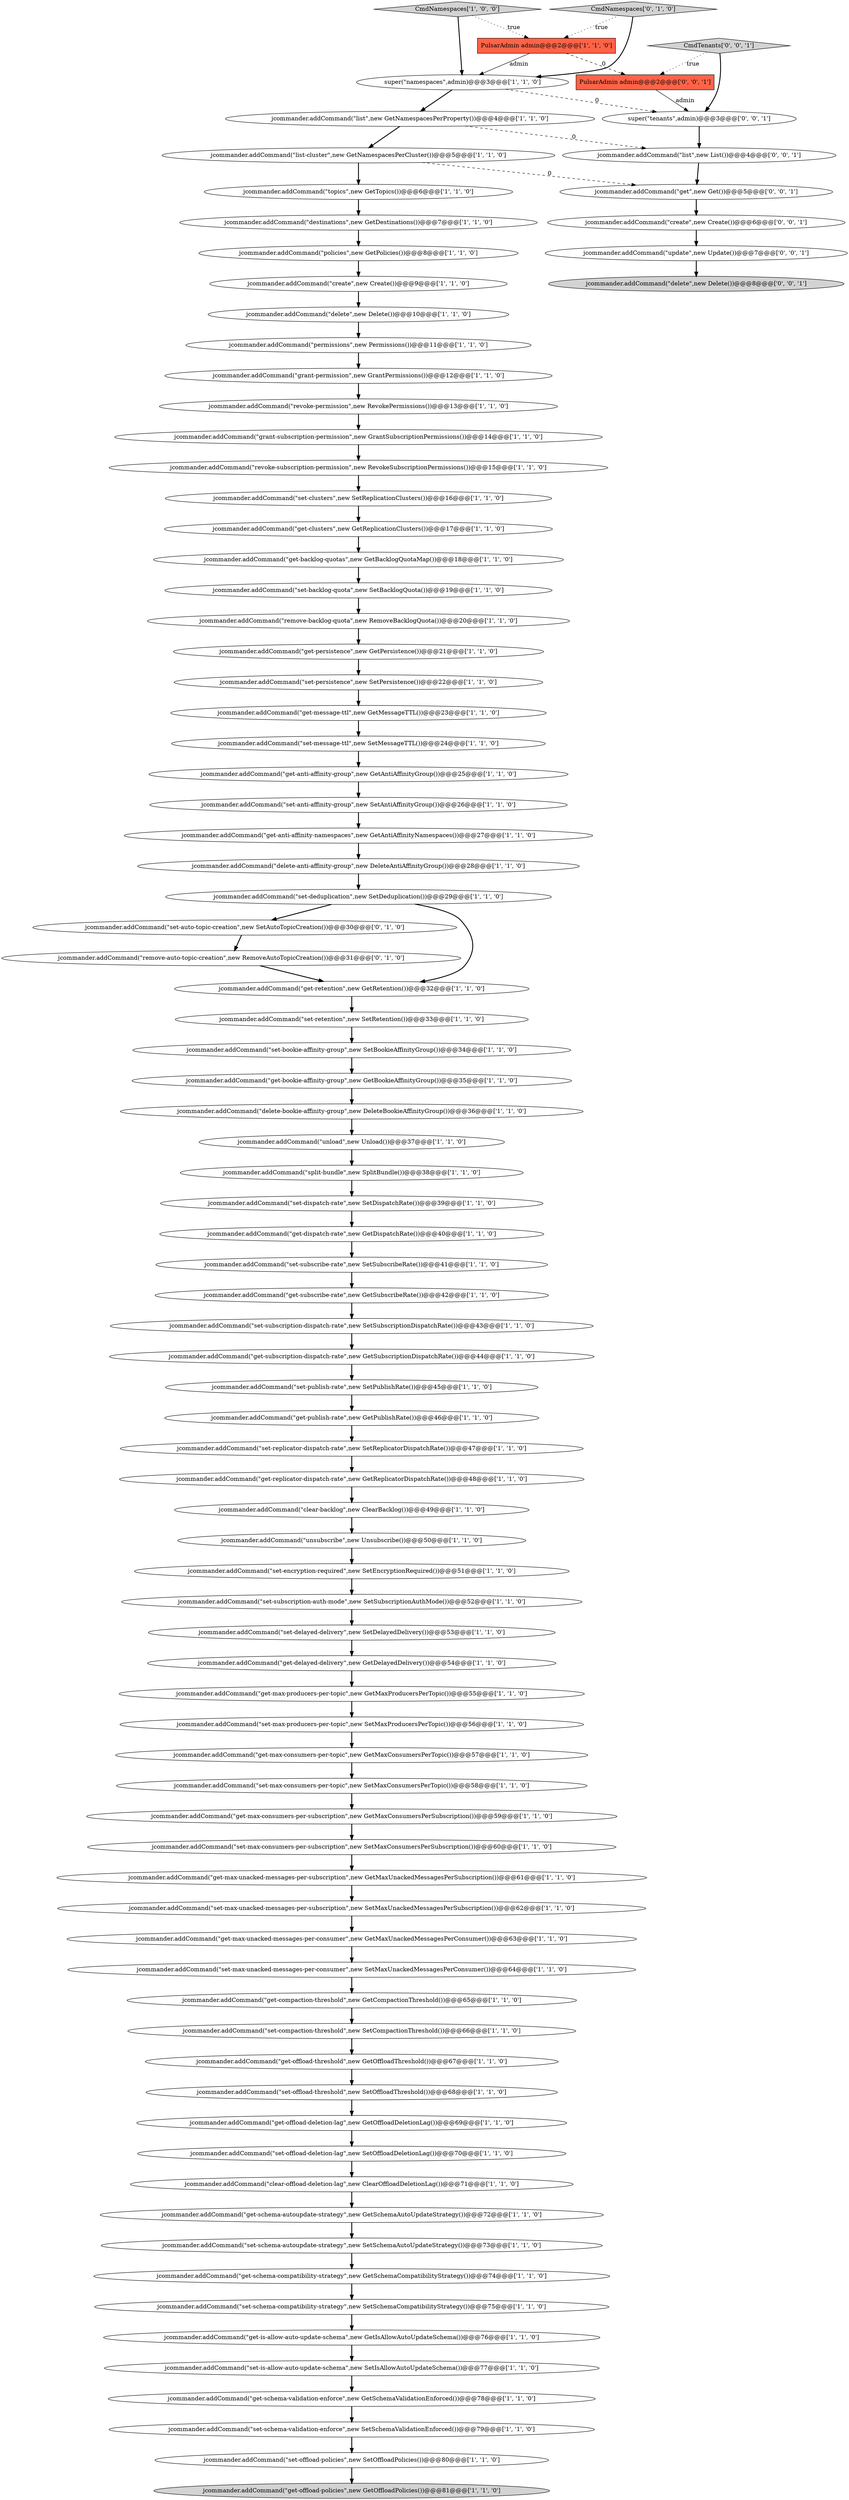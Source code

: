 digraph {
41 [style = filled, label = "jcommander.addCommand(\"get-max-unacked-messages-per-subscription\",new GetMaxUnackedMessagesPerSubscription())@@@61@@@['1', '1', '0']", fillcolor = white, shape = ellipse image = "AAA0AAABBB1BBB"];
71 [style = filled, label = "jcommander.addCommand(\"get-anti-affinity-group\",new GetAntiAffinityGroup())@@@25@@@['1', '1', '0']", fillcolor = white, shape = ellipse image = "AAA0AAABBB1BBB"];
73 [style = filled, label = "jcommander.addCommand(\"destinations\",new GetDestinations())@@@7@@@['1', '1', '0']", fillcolor = white, shape = ellipse image = "AAA0AAABBB1BBB"];
42 [style = filled, label = "jcommander.addCommand(\"set-max-unacked-messages-per-consumer\",new SetMaxUnackedMessagesPerConsumer())@@@64@@@['1', '1', '0']", fillcolor = white, shape = ellipse image = "AAA0AAABBB1BBB"];
32 [style = filled, label = "jcommander.addCommand(\"set-publish-rate\",new SetPublishRate())@@@45@@@['1', '1', '0']", fillcolor = white, shape = ellipse image = "AAA0AAABBB1BBB"];
51 [style = filled, label = "jcommander.addCommand(\"list\",new GetNamespacesPerProperty())@@@4@@@['1', '1', '0']", fillcolor = white, shape = ellipse image = "AAA0AAABBB1BBB"];
70 [style = filled, label = "jcommander.addCommand(\"set-max-unacked-messages-per-subscription\",new SetMaxUnackedMessagesPerSubscription())@@@62@@@['1', '1', '0']", fillcolor = white, shape = ellipse image = "AAA0AAABBB1BBB"];
24 [style = filled, label = "jcommander.addCommand(\"set-subscription-auth-mode\",new SetSubscriptionAuthMode())@@@52@@@['1', '1', '0']", fillcolor = white, shape = ellipse image = "AAA0AAABBB1BBB"];
34 [style = filled, label = "jcommander.addCommand(\"get-subscribe-rate\",new GetSubscribeRate())@@@42@@@['1', '1', '0']", fillcolor = white, shape = ellipse image = "AAA0AAABBB1BBB"];
60 [style = filled, label = "jcommander.addCommand(\"set-is-allow-auto-update-schema\",new SetIsAllowAutoUpdateSchema())@@@77@@@['1', '1', '0']", fillcolor = white, shape = ellipse image = "AAA0AAABBB1BBB"];
23 [style = filled, label = "jcommander.addCommand(\"clear-offload-deletion-lag\",new ClearOffloadDeletionLag())@@@71@@@['1', '1', '0']", fillcolor = white, shape = ellipse image = "AAA0AAABBB1BBB"];
64 [style = filled, label = "jcommander.addCommand(\"get-persistence\",new GetPersistence())@@@21@@@['1', '1', '0']", fillcolor = white, shape = ellipse image = "AAA0AAABBB1BBB"];
52 [style = filled, label = "jcommander.addCommand(\"get-clusters\",new GetReplicationClusters())@@@17@@@['1', '1', '0']", fillcolor = white, shape = ellipse image = "AAA0AAABBB1BBB"];
75 [style = filled, label = "jcommander.addCommand(\"set-offload-policies\",new SetOffloadPolicies())@@@80@@@['1', '1', '0']", fillcolor = white, shape = ellipse image = "AAA0AAABBB1BBB"];
76 [style = filled, label = "jcommander.addCommand(\"set-subscribe-rate\",new SetSubscribeRate())@@@41@@@['1', '1', '0']", fillcolor = white, shape = ellipse image = "AAA0AAABBB1BBB"];
35 [style = filled, label = "jcommander.addCommand(\"set-delayed-delivery\",new SetDelayedDelivery())@@@53@@@['1', '1', '0']", fillcolor = white, shape = ellipse image = "AAA0AAABBB1BBB"];
25 [style = filled, label = "jcommander.addCommand(\"get-max-consumers-per-topic\",new GetMaxConsumersPerTopic())@@@57@@@['1', '1', '0']", fillcolor = white, shape = ellipse image = "AAA0AAABBB1BBB"];
54 [style = filled, label = "jcommander.addCommand(\"clear-backlog\",new ClearBacklog())@@@49@@@['1', '1', '0']", fillcolor = white, shape = ellipse image = "AAA0AAABBB1BBB"];
66 [style = filled, label = "jcommander.addCommand(\"get-replicator-dispatch-rate\",new GetReplicatorDispatchRate())@@@48@@@['1', '1', '0']", fillcolor = white, shape = ellipse image = "AAA0AAABBB1BBB"];
85 [style = filled, label = "jcommander.addCommand(\"get\",new Get())@@@5@@@['0', '0', '1']", fillcolor = white, shape = ellipse image = "AAA0AAABBB3BBB"];
5 [style = filled, label = "jcommander.addCommand(\"list-cluster\",new GetNamespacesPerCluster())@@@5@@@['1', '1', '0']", fillcolor = white, shape = ellipse image = "AAA0AAABBB1BBB"];
17 [style = filled, label = "jcommander.addCommand(\"topics\",new GetTopics())@@@6@@@['1', '1', '0']", fillcolor = white, shape = ellipse image = "AAA0AAABBB1BBB"];
14 [style = filled, label = "jcommander.addCommand(\"set-anti-affinity-group\",new SetAntiAffinityGroup())@@@26@@@['1', '1', '0']", fillcolor = white, shape = ellipse image = "AAA0AAABBB1BBB"];
7 [style = filled, label = "jcommander.addCommand(\"set-replicator-dispatch-rate\",new SetReplicatorDispatchRate())@@@47@@@['1', '1', '0']", fillcolor = white, shape = ellipse image = "AAA0AAABBB1BBB"];
13 [style = filled, label = "jcommander.addCommand(\"get-max-consumers-per-subscription\",new GetMaxConsumersPerSubscription())@@@59@@@['1', '1', '0']", fillcolor = white, shape = ellipse image = "AAA0AAABBB1BBB"];
84 [style = filled, label = "PulsarAdmin admin@@@2@@@['0', '0', '1']", fillcolor = tomato, shape = box image = "AAA0AAABBB3BBB"];
33 [style = filled, label = "jcommander.addCommand(\"set-bookie-affinity-group\",new SetBookieAffinityGroup())@@@34@@@['1', '1', '0']", fillcolor = white, shape = ellipse image = "AAA0AAABBB1BBB"];
2 [style = filled, label = "jcommander.addCommand(\"get-retention\",new GetRetention())@@@32@@@['1', '1', '0']", fillcolor = white, shape = ellipse image = "AAA0AAABBB1BBB"];
8 [style = filled, label = "jcommander.addCommand(\"get-offload-policies\",new GetOffloadPolicies())@@@81@@@['1', '1', '0']", fillcolor = lightgray, shape = ellipse image = "AAA0AAABBB1BBB"];
45 [style = filled, label = "jcommander.addCommand(\"get-offload-deletion-lag\",new GetOffloadDeletionLag())@@@69@@@['1', '1', '0']", fillcolor = white, shape = ellipse image = "AAA0AAABBB1BBB"];
87 [style = filled, label = "super(\"tenants\",admin)@@@3@@@['0', '0', '1']", fillcolor = white, shape = ellipse image = "AAA0AAABBB3BBB"];
63 [style = filled, label = "jcommander.addCommand(\"grant-permission\",new GrantPermissions())@@@12@@@['1', '1', '0']", fillcolor = white, shape = ellipse image = "AAA0AAABBB1BBB"];
48 [style = filled, label = "jcommander.addCommand(\"set-schema-autoupdate-strategy\",new SetSchemaAutoUpdateStrategy())@@@73@@@['1', '1', '0']", fillcolor = white, shape = ellipse image = "AAA0AAABBB1BBB"];
86 [style = filled, label = "jcommander.addCommand(\"delete\",new Delete())@@@8@@@['0', '0', '1']", fillcolor = lightgray, shape = ellipse image = "AAA0AAABBB3BBB"];
40 [style = filled, label = "super(\"namespaces\",admin)@@@3@@@['1', '1', '0']", fillcolor = white, shape = ellipse image = "AAA0AAABBB1BBB"];
12 [style = filled, label = "jcommander.addCommand(\"set-max-consumers-per-subscription\",new SetMaxConsumersPerSubscription())@@@60@@@['1', '1', '0']", fillcolor = white, shape = ellipse image = "AAA0AAABBB1BBB"];
55 [style = filled, label = "jcommander.addCommand(\"set-retention\",new SetRetention())@@@33@@@['1', '1', '0']", fillcolor = white, shape = ellipse image = "AAA0AAABBB1BBB"];
79 [style = filled, label = "jcommander.addCommand(\"set-auto-topic-creation\",new SetAutoTopicCreation())@@@30@@@['0', '1', '0']", fillcolor = white, shape = ellipse image = "AAA1AAABBB2BBB"];
27 [style = filled, label = "jcommander.addCommand(\"delete-anti-affinity-group\",new DeleteAntiAffinityGroup())@@@28@@@['1', '1', '0']", fillcolor = white, shape = ellipse image = "AAA0AAABBB1BBB"];
22 [style = filled, label = "jcommander.addCommand(\"get-subscription-dispatch-rate\",new GetSubscriptionDispatchRate())@@@44@@@['1', '1', '0']", fillcolor = white, shape = ellipse image = "AAA0AAABBB1BBB"];
31 [style = filled, label = "jcommander.addCommand(\"create\",new Create())@@@9@@@['1', '1', '0']", fillcolor = white, shape = ellipse image = "AAA0AAABBB1BBB"];
37 [style = filled, label = "jcommander.addCommand(\"get-is-allow-auto-update-schema\",new GetIsAllowAutoUpdateSchema())@@@76@@@['1', '1', '0']", fillcolor = white, shape = ellipse image = "AAA0AAABBB1BBB"];
89 [style = filled, label = "jcommander.addCommand(\"list\",new List())@@@4@@@['0', '0', '1']", fillcolor = white, shape = ellipse image = "AAA0AAABBB3BBB"];
11 [style = filled, label = "jcommander.addCommand(\"get-publish-rate\",new GetPublishRate())@@@46@@@['1', '1', '0']", fillcolor = white, shape = ellipse image = "AAA0AAABBB1BBB"];
56 [style = filled, label = "CmdNamespaces['1', '0', '0']", fillcolor = lightgray, shape = diamond image = "AAA0AAABBB1BBB"];
16 [style = filled, label = "jcommander.addCommand(\"set-offload-deletion-lag\",new SetOffloadDeletionLag())@@@70@@@['1', '1', '0']", fillcolor = white, shape = ellipse image = "AAA0AAABBB1BBB"];
69 [style = filled, label = "jcommander.addCommand(\"unload\",new Unload())@@@37@@@['1', '1', '0']", fillcolor = white, shape = ellipse image = "AAA0AAABBB1BBB"];
4 [style = filled, label = "jcommander.addCommand(\"get-schema-autoupdate-strategy\",new GetSchemaAutoUpdateStrategy())@@@72@@@['1', '1', '0']", fillcolor = white, shape = ellipse image = "AAA0AAABBB1BBB"];
3 [style = filled, label = "jcommander.addCommand(\"get-dispatch-rate\",new GetDispatchRate())@@@40@@@['1', '1', '0']", fillcolor = white, shape = ellipse image = "AAA0AAABBB1BBB"];
0 [style = filled, label = "jcommander.addCommand(\"get-anti-affinity-namespaces\",new GetAntiAffinityNamespaces())@@@27@@@['1', '1', '0']", fillcolor = white, shape = ellipse image = "AAA0AAABBB1BBB"];
46 [style = filled, label = "jcommander.addCommand(\"set-clusters\",new SetReplicationClusters())@@@16@@@['1', '1', '0']", fillcolor = white, shape = ellipse image = "AAA0AAABBB1BBB"];
19 [style = filled, label = "jcommander.addCommand(\"get-delayed-delivery\",new GetDelayedDelivery())@@@54@@@['1', '1', '0']", fillcolor = white, shape = ellipse image = "AAA0AAABBB1BBB"];
38 [style = filled, label = "jcommander.addCommand(\"unsubscribe\",new Unsubscribe())@@@50@@@['1', '1', '0']", fillcolor = white, shape = ellipse image = "AAA0AAABBB1BBB"];
43 [style = filled, label = "jcommander.addCommand(\"set-message-ttl\",new SetMessageTTL())@@@24@@@['1', '1', '0']", fillcolor = white, shape = ellipse image = "AAA0AAABBB1BBB"];
49 [style = filled, label = "jcommander.addCommand(\"permissions\",new Permissions())@@@11@@@['1', '1', '0']", fillcolor = white, shape = ellipse image = "AAA0AAABBB1BBB"];
77 [style = filled, label = "jcommander.addCommand(\"get-compaction-threshold\",new GetCompactionThreshold())@@@65@@@['1', '1', '0']", fillcolor = white, shape = ellipse image = "AAA0AAABBB1BBB"];
10 [style = filled, label = "jcommander.addCommand(\"get-max-producers-per-topic\",new GetMaxProducersPerTopic())@@@55@@@['1', '1', '0']", fillcolor = white, shape = ellipse image = "AAA0AAABBB1BBB"];
57 [style = filled, label = "jcommander.addCommand(\"set-schema-validation-enforce\",new SetSchemaValidationEnforced())@@@79@@@['1', '1', '0']", fillcolor = white, shape = ellipse image = "AAA0AAABBB1BBB"];
62 [style = filled, label = "jcommander.addCommand(\"delete-bookie-affinity-group\",new DeleteBookieAffinityGroup())@@@36@@@['1', '1', '0']", fillcolor = white, shape = ellipse image = "AAA0AAABBB1BBB"];
74 [style = filled, label = "jcommander.addCommand(\"get-schema-validation-enforce\",new GetSchemaValidationEnforced())@@@78@@@['1', '1', '0']", fillcolor = white, shape = ellipse image = "AAA0AAABBB1BBB"];
44 [style = filled, label = "jcommander.addCommand(\"policies\",new GetPolicies())@@@8@@@['1', '1', '0']", fillcolor = white, shape = ellipse image = "AAA0AAABBB1BBB"];
72 [style = filled, label = "jcommander.addCommand(\"set-offload-threshold\",new SetOffloadThreshold())@@@68@@@['1', '1', '0']", fillcolor = white, shape = ellipse image = "AAA0AAABBB1BBB"];
78 [style = filled, label = "jcommander.addCommand(\"get-message-ttl\",new GetMessageTTL())@@@23@@@['1', '1', '0']", fillcolor = white, shape = ellipse image = "AAA0AAABBB1BBB"];
20 [style = filled, label = "jcommander.addCommand(\"set-compaction-threshold\",new SetCompactionThreshold())@@@66@@@['1', '1', '0']", fillcolor = white, shape = ellipse image = "AAA0AAABBB1BBB"];
28 [style = filled, label = "jcommander.addCommand(\"set-max-producers-per-topic\",new SetMaxProducersPerTopic())@@@56@@@['1', '1', '0']", fillcolor = white, shape = ellipse image = "AAA0AAABBB1BBB"];
36 [style = filled, label = "jcommander.addCommand(\"set-max-consumers-per-topic\",new SetMaxConsumersPerTopic())@@@58@@@['1', '1', '0']", fillcolor = white, shape = ellipse image = "AAA0AAABBB1BBB"];
9 [style = filled, label = "jcommander.addCommand(\"get-backlog-quotas\",new GetBacklogQuotaMap())@@@18@@@['1', '1', '0']", fillcolor = white, shape = ellipse image = "AAA0AAABBB1BBB"];
53 [style = filled, label = "PulsarAdmin admin@@@2@@@['1', '1', '0']", fillcolor = tomato, shape = box image = "AAA0AAABBB1BBB"];
65 [style = filled, label = "jcommander.addCommand(\"grant-subscription-permission\",new GrantSubscriptionPermissions())@@@14@@@['1', '1', '0']", fillcolor = white, shape = ellipse image = "AAA0AAABBB1BBB"];
30 [style = filled, label = "jcommander.addCommand(\"delete\",new Delete())@@@10@@@['1', '1', '0']", fillcolor = white, shape = ellipse image = "AAA0AAABBB1BBB"];
88 [style = filled, label = "jcommander.addCommand(\"create\",new Create())@@@6@@@['0', '0', '1']", fillcolor = white, shape = ellipse image = "AAA0AAABBB3BBB"];
83 [style = filled, label = "CmdTenants['0', '0', '1']", fillcolor = lightgray, shape = diamond image = "AAA0AAABBB3BBB"];
81 [style = filled, label = "CmdNamespaces['0', '1', '0']", fillcolor = lightgray, shape = diamond image = "AAA0AAABBB2BBB"];
58 [style = filled, label = "jcommander.addCommand(\"get-bookie-affinity-group\",new GetBookieAffinityGroup())@@@35@@@['1', '1', '0']", fillcolor = white, shape = ellipse image = "AAA0AAABBB1BBB"];
82 [style = filled, label = "jcommander.addCommand(\"update\",new Update())@@@7@@@['0', '0', '1']", fillcolor = white, shape = ellipse image = "AAA0AAABBB3BBB"];
47 [style = filled, label = "jcommander.addCommand(\"set-backlog-quota\",new SetBacklogQuota())@@@19@@@['1', '1', '0']", fillcolor = white, shape = ellipse image = "AAA0AAABBB1BBB"];
80 [style = filled, label = "jcommander.addCommand(\"remove-auto-topic-creation\",new RemoveAutoTopicCreation())@@@31@@@['0', '1', '0']", fillcolor = white, shape = ellipse image = "AAA1AAABBB2BBB"];
61 [style = filled, label = "jcommander.addCommand(\"set-schema-compatibility-strategy\",new SetSchemaCompatibilityStrategy())@@@75@@@['1', '1', '0']", fillcolor = white, shape = ellipse image = "AAA0AAABBB1BBB"];
68 [style = filled, label = "jcommander.addCommand(\"get-offload-threshold\",new GetOffloadThreshold())@@@67@@@['1', '1', '0']", fillcolor = white, shape = ellipse image = "AAA0AAABBB1BBB"];
6 [style = filled, label = "jcommander.addCommand(\"set-persistence\",new SetPersistence())@@@22@@@['1', '1', '0']", fillcolor = white, shape = ellipse image = "AAA0AAABBB1BBB"];
18 [style = filled, label = "jcommander.addCommand(\"get-max-unacked-messages-per-consumer\",new GetMaxUnackedMessagesPerConsumer())@@@63@@@['1', '1', '0']", fillcolor = white, shape = ellipse image = "AAA0AAABBB1BBB"];
67 [style = filled, label = "jcommander.addCommand(\"revoke-subscription-permission\",new RevokeSubscriptionPermissions())@@@15@@@['1', '1', '0']", fillcolor = white, shape = ellipse image = "AAA0AAABBB1BBB"];
29 [style = filled, label = "jcommander.addCommand(\"set-encryption-required\",new SetEncryptionRequired())@@@51@@@['1', '1', '0']", fillcolor = white, shape = ellipse image = "AAA0AAABBB1BBB"];
50 [style = filled, label = "jcommander.addCommand(\"get-schema-compatibility-strategy\",new GetSchemaCompatibilityStrategy())@@@74@@@['1', '1', '0']", fillcolor = white, shape = ellipse image = "AAA0AAABBB1BBB"];
15 [style = filled, label = "jcommander.addCommand(\"set-subscription-dispatch-rate\",new SetSubscriptionDispatchRate())@@@43@@@['1', '1', '0']", fillcolor = white, shape = ellipse image = "AAA0AAABBB1BBB"];
39 [style = filled, label = "jcommander.addCommand(\"remove-backlog-quota\",new RemoveBacklogQuota())@@@20@@@['1', '1', '0']", fillcolor = white, shape = ellipse image = "AAA0AAABBB1BBB"];
21 [style = filled, label = "jcommander.addCommand(\"split-bundle\",new SplitBundle())@@@38@@@['1', '1', '0']", fillcolor = white, shape = ellipse image = "AAA0AAABBB1BBB"];
26 [style = filled, label = "jcommander.addCommand(\"set-deduplication\",new SetDeduplication())@@@29@@@['1', '1', '0']", fillcolor = white, shape = ellipse image = "AAA0AAABBB1BBB"];
1 [style = filled, label = "jcommander.addCommand(\"revoke-permission\",new RevokePermissions())@@@13@@@['1', '1', '0']", fillcolor = white, shape = ellipse image = "AAA0AAABBB1BBB"];
59 [style = filled, label = "jcommander.addCommand(\"set-dispatch-rate\",new SetDispatchRate())@@@39@@@['1', '1', '0']", fillcolor = white, shape = ellipse image = "AAA0AAABBB1BBB"];
68->72 [style = bold, label=""];
26->2 [style = bold, label=""];
6->78 [style = bold, label=""];
89->85 [style = bold, label=""];
40->87 [style = dashed, label="0"];
14->0 [style = bold, label=""];
15->22 [style = bold, label=""];
10->28 [style = bold, label=""];
81->40 [style = bold, label=""];
69->21 [style = bold, label=""];
45->16 [style = bold, label=""];
5->17 [style = bold, label=""];
65->67 [style = bold, label=""];
0->27 [style = bold, label=""];
58->62 [style = bold, label=""];
13->12 [style = bold, label=""];
16->23 [style = bold, label=""];
70->18 [style = bold, label=""];
66->54 [style = bold, label=""];
88->82 [style = bold, label=""];
67->46 [style = bold, label=""];
23->4 [style = bold, label=""];
71->14 [style = bold, label=""];
50->61 [style = bold, label=""];
43->71 [style = bold, label=""];
21->59 [style = bold, label=""];
85->88 [style = bold, label=""];
24->35 [style = bold, label=""];
7->66 [style = bold, label=""];
34->15 [style = bold, label=""];
40->51 [style = bold, label=""];
87->89 [style = bold, label=""];
74->57 [style = bold, label=""];
48->50 [style = bold, label=""];
44->31 [style = bold, label=""];
47->39 [style = bold, label=""];
32->11 [style = bold, label=""];
56->40 [style = bold, label=""];
5->85 [style = dashed, label="0"];
26->79 [style = bold, label=""];
81->53 [style = dotted, label="true"];
77->20 [style = bold, label=""];
76->34 [style = bold, label=""];
54->38 [style = bold, label=""];
27->26 [style = bold, label=""];
60->74 [style = bold, label=""];
20->68 [style = bold, label=""];
63->1 [style = bold, label=""];
79->80 [style = bold, label=""];
73->44 [style = bold, label=""];
51->89 [style = dashed, label="0"];
12->41 [style = bold, label=""];
61->37 [style = bold, label=""];
17->73 [style = bold, label=""];
75->8 [style = bold, label=""];
80->2 [style = bold, label=""];
49->63 [style = bold, label=""];
64->6 [style = bold, label=""];
30->49 [style = bold, label=""];
59->3 [style = bold, label=""];
25->36 [style = bold, label=""];
2->55 [style = bold, label=""];
82->86 [style = bold, label=""];
84->87 [style = solid, label="admin"];
83->87 [style = bold, label=""];
22->32 [style = bold, label=""];
78->43 [style = bold, label=""];
46->52 [style = bold, label=""];
4->48 [style = bold, label=""];
9->47 [style = bold, label=""];
55->33 [style = bold, label=""];
31->30 [style = bold, label=""];
57->75 [style = bold, label=""];
52->9 [style = bold, label=""];
72->45 [style = bold, label=""];
51->5 [style = bold, label=""];
83->84 [style = dotted, label="true"];
19->10 [style = bold, label=""];
37->60 [style = bold, label=""];
18->42 [style = bold, label=""];
62->69 [style = bold, label=""];
38->29 [style = bold, label=""];
39->64 [style = bold, label=""];
56->53 [style = dotted, label="true"];
53->84 [style = dashed, label="0"];
11->7 [style = bold, label=""];
33->58 [style = bold, label=""];
36->13 [style = bold, label=""];
41->70 [style = bold, label=""];
29->24 [style = bold, label=""];
53->40 [style = solid, label="admin"];
35->19 [style = bold, label=""];
42->77 [style = bold, label=""];
3->76 [style = bold, label=""];
28->25 [style = bold, label=""];
1->65 [style = bold, label=""];
}
